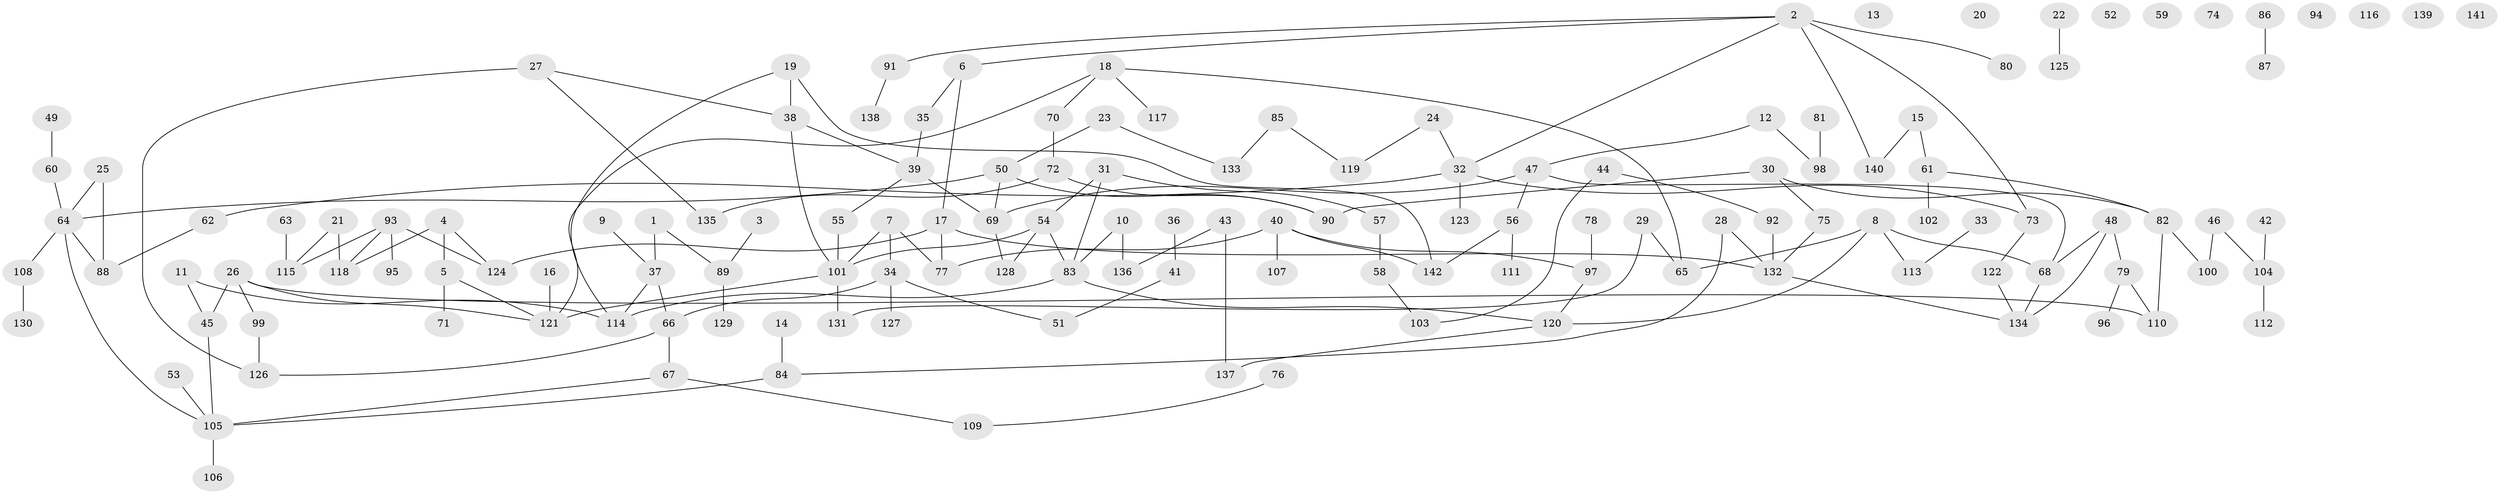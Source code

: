 // Generated by graph-tools (version 1.1) at 2025/33/03/09/25 02:33:32]
// undirected, 142 vertices, 166 edges
graph export_dot {
graph [start="1"]
  node [color=gray90,style=filled];
  1;
  2;
  3;
  4;
  5;
  6;
  7;
  8;
  9;
  10;
  11;
  12;
  13;
  14;
  15;
  16;
  17;
  18;
  19;
  20;
  21;
  22;
  23;
  24;
  25;
  26;
  27;
  28;
  29;
  30;
  31;
  32;
  33;
  34;
  35;
  36;
  37;
  38;
  39;
  40;
  41;
  42;
  43;
  44;
  45;
  46;
  47;
  48;
  49;
  50;
  51;
  52;
  53;
  54;
  55;
  56;
  57;
  58;
  59;
  60;
  61;
  62;
  63;
  64;
  65;
  66;
  67;
  68;
  69;
  70;
  71;
  72;
  73;
  74;
  75;
  76;
  77;
  78;
  79;
  80;
  81;
  82;
  83;
  84;
  85;
  86;
  87;
  88;
  89;
  90;
  91;
  92;
  93;
  94;
  95;
  96;
  97;
  98;
  99;
  100;
  101;
  102;
  103;
  104;
  105;
  106;
  107;
  108;
  109;
  110;
  111;
  112;
  113;
  114;
  115;
  116;
  117;
  118;
  119;
  120;
  121;
  122;
  123;
  124;
  125;
  126;
  127;
  128;
  129;
  130;
  131;
  132;
  133;
  134;
  135;
  136;
  137;
  138;
  139;
  140;
  141;
  142;
  1 -- 37;
  1 -- 89;
  2 -- 6;
  2 -- 32;
  2 -- 73;
  2 -- 80;
  2 -- 91;
  2 -- 140;
  3 -- 89;
  4 -- 5;
  4 -- 118;
  4 -- 124;
  5 -- 71;
  5 -- 121;
  6 -- 17;
  6 -- 35;
  7 -- 34;
  7 -- 77;
  7 -- 101;
  8 -- 65;
  8 -- 68;
  8 -- 113;
  8 -- 120;
  9 -- 37;
  10 -- 83;
  10 -- 136;
  11 -- 45;
  11 -- 114;
  12 -- 47;
  12 -- 98;
  14 -- 84;
  15 -- 61;
  15 -- 140;
  16 -- 121;
  17 -- 77;
  17 -- 124;
  17 -- 132;
  18 -- 65;
  18 -- 70;
  18 -- 117;
  18 -- 121;
  19 -- 38;
  19 -- 114;
  19 -- 142;
  21 -- 115;
  21 -- 118;
  22 -- 125;
  23 -- 50;
  23 -- 133;
  24 -- 32;
  24 -- 119;
  25 -- 64;
  25 -- 88;
  26 -- 45;
  26 -- 99;
  26 -- 110;
  26 -- 121;
  27 -- 38;
  27 -- 126;
  27 -- 135;
  28 -- 84;
  28 -- 132;
  29 -- 65;
  29 -- 131;
  30 -- 75;
  30 -- 82;
  30 -- 90;
  31 -- 54;
  31 -- 57;
  31 -- 83;
  32 -- 62;
  32 -- 73;
  32 -- 123;
  33 -- 113;
  34 -- 51;
  34 -- 66;
  34 -- 127;
  35 -- 39;
  36 -- 41;
  37 -- 66;
  37 -- 114;
  38 -- 39;
  38 -- 101;
  39 -- 55;
  39 -- 69;
  40 -- 77;
  40 -- 97;
  40 -- 107;
  40 -- 142;
  41 -- 51;
  42 -- 104;
  43 -- 136;
  43 -- 137;
  44 -- 92;
  44 -- 103;
  45 -- 105;
  46 -- 100;
  46 -- 104;
  47 -- 56;
  47 -- 68;
  47 -- 69;
  48 -- 68;
  48 -- 79;
  48 -- 134;
  49 -- 60;
  50 -- 64;
  50 -- 69;
  50 -- 90;
  53 -- 105;
  54 -- 83;
  54 -- 101;
  54 -- 128;
  55 -- 101;
  56 -- 111;
  56 -- 142;
  57 -- 58;
  58 -- 103;
  60 -- 64;
  61 -- 82;
  61 -- 102;
  62 -- 88;
  63 -- 115;
  64 -- 88;
  64 -- 105;
  64 -- 108;
  66 -- 67;
  66 -- 126;
  67 -- 105;
  67 -- 109;
  68 -- 134;
  69 -- 128;
  70 -- 72;
  72 -- 90;
  72 -- 135;
  73 -- 122;
  75 -- 132;
  76 -- 109;
  78 -- 97;
  79 -- 96;
  79 -- 110;
  81 -- 98;
  82 -- 100;
  82 -- 110;
  83 -- 114;
  83 -- 120;
  84 -- 105;
  85 -- 119;
  85 -- 133;
  86 -- 87;
  89 -- 129;
  91 -- 138;
  92 -- 132;
  93 -- 95;
  93 -- 115;
  93 -- 118;
  93 -- 124;
  97 -- 120;
  99 -- 126;
  101 -- 121;
  101 -- 131;
  104 -- 112;
  105 -- 106;
  108 -- 130;
  120 -- 137;
  122 -- 134;
  132 -- 134;
}
